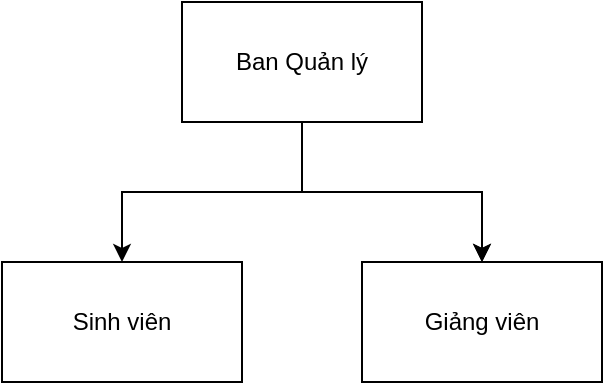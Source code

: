 <mxfile version="17.4.6" type="device"><diagram id="mEHacEQBw9E8huFNEKKQ" name="Page-1"><mxGraphModel dx="1422" dy="727" grid="1" gridSize="10" guides="1" tooltips="1" connect="1" arrows="1" fold="1" page="1" pageScale="1" pageWidth="827" pageHeight="1169" math="0" shadow="0"><root><mxCell id="0"/><mxCell id="1" parent="0"/><mxCell id="5ls2_o-_YSgR4T28vaFO-4" value="" style="edgeStyle=orthogonalEdgeStyle;rounded=0;orthogonalLoop=1;jettySize=auto;html=1;" edge="1" parent="1" source="5ls2_o-_YSgR4T28vaFO-1" target="5ls2_o-_YSgR4T28vaFO-3"><mxGeometry relative="1" as="geometry"/></mxCell><mxCell id="5ls2_o-_YSgR4T28vaFO-5" value="" style="edgeStyle=orthogonalEdgeStyle;rounded=0;orthogonalLoop=1;jettySize=auto;html=1;" edge="1" parent="1" source="5ls2_o-_YSgR4T28vaFO-1" target="5ls2_o-_YSgR4T28vaFO-3"><mxGeometry relative="1" as="geometry"/></mxCell><mxCell id="5ls2_o-_YSgR4T28vaFO-6" style="edgeStyle=orthogonalEdgeStyle;rounded=0;orthogonalLoop=1;jettySize=auto;html=1;entryX=0.5;entryY=0;entryDx=0;entryDy=0;" edge="1" parent="1" source="5ls2_o-_YSgR4T28vaFO-1" target="5ls2_o-_YSgR4T28vaFO-2"><mxGeometry relative="1" as="geometry"/></mxCell><mxCell id="5ls2_o-_YSgR4T28vaFO-1" value="Ban Quản lý" style="rounded=0;whiteSpace=wrap;html=1;" vertex="1" parent="1"><mxGeometry x="340" y="140" width="120" height="60" as="geometry"/></mxCell><mxCell id="5ls2_o-_YSgR4T28vaFO-2" value="Sinh viên" style="rounded=0;whiteSpace=wrap;html=1;" vertex="1" parent="1"><mxGeometry x="250" y="270" width="120" height="60" as="geometry"/></mxCell><mxCell id="5ls2_o-_YSgR4T28vaFO-3" value="Giảng viên" style="rounded=0;whiteSpace=wrap;html=1;" vertex="1" parent="1"><mxGeometry x="430" y="270" width="120" height="60" as="geometry"/></mxCell></root></mxGraphModel></diagram></mxfile>